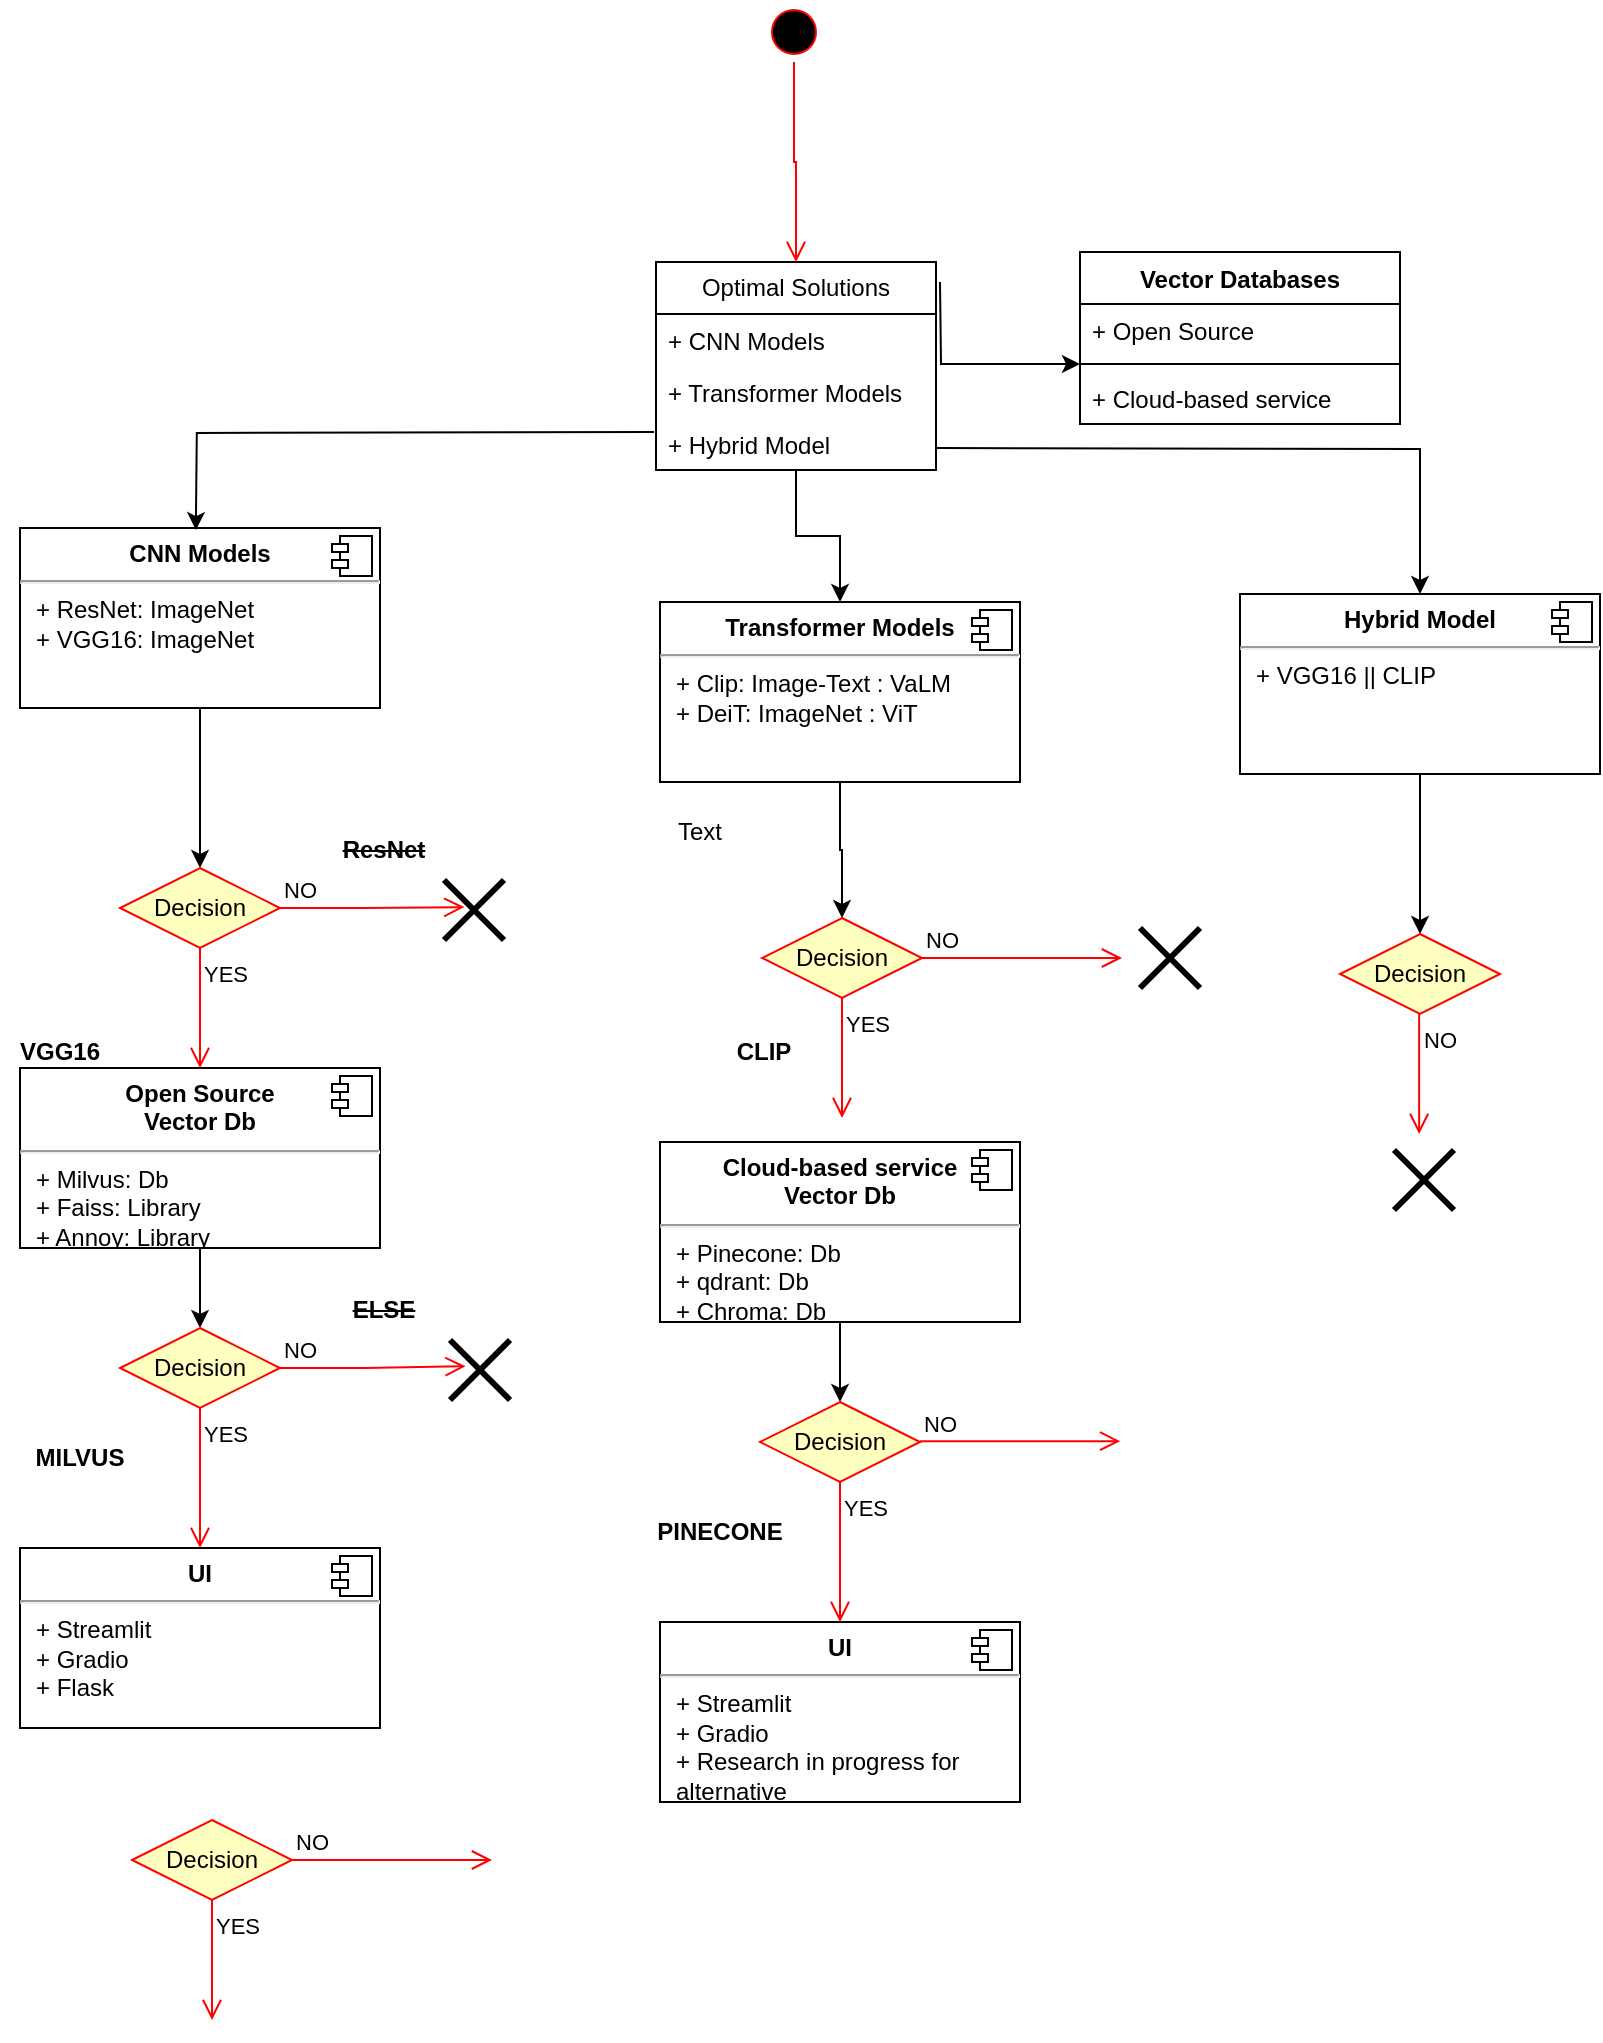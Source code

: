 <mxfile version="21.7.5" type="github">
  <diagram name="Page-1" id="BqLjTV1lZtpxf5OzmQXk">
    <mxGraphModel dx="2947" dy="631" grid="1" gridSize="10" guides="1" tooltips="1" connect="1" arrows="1" fold="1" page="1" pageScale="1" pageWidth="850" pageHeight="1100" math="0" shadow="0">
      <root>
        <mxCell id="0" />
        <mxCell id="1" parent="0" />
        <mxCell id="KuKBmV5f7Q5fJ6iNIN6v-36" style="edgeStyle=orthogonalEdgeStyle;rounded=0;orthogonalLoop=1;jettySize=auto;html=1;exitX=0.5;exitY=1;exitDx=0;exitDy=0;entryX=0.5;entryY=0;entryDx=0;entryDy=0;" edge="1" parent="1" source="KuKBmV5f7Q5fJ6iNIN6v-4" target="KuKBmV5f7Q5fJ6iNIN6v-16">
          <mxGeometry relative="1" as="geometry" />
        </mxCell>
        <mxCell id="KuKBmV5f7Q5fJ6iNIN6v-4" value="&lt;p style=&quot;margin:0px;margin-top:6px;text-align:center;&quot;&gt;&lt;b&gt;CNN Models&lt;/b&gt;&lt;br&gt;&lt;/p&gt;&lt;hr&gt;&lt;p style=&quot;margin:0px;margin-left:8px;&quot;&gt;+ ResNet: ImageNet&lt;br&gt;+ VGG16: ImageNet&lt;br&gt;&lt;/p&gt;" style="align=left;overflow=fill;html=1;dropTarget=0;whiteSpace=wrap;" vertex="1" parent="1">
          <mxGeometry x="-1670" y="313" width="180" height="90" as="geometry" />
        </mxCell>
        <mxCell id="KuKBmV5f7Q5fJ6iNIN6v-5" value="" style="shape=component;jettyWidth=8;jettyHeight=4;" vertex="1" parent="KuKBmV5f7Q5fJ6iNIN6v-4">
          <mxGeometry x="1" width="20" height="20" relative="1" as="geometry">
            <mxPoint x="-24" y="4" as="offset" />
          </mxGeometry>
        </mxCell>
        <mxCell id="KuKBmV5f7Q5fJ6iNIN6v-6" value="Decision" style="rhombus;whiteSpace=wrap;html=1;fontColor=#000000;fillColor=#ffffc0;strokeColor=#ff0000;" vertex="1" parent="1">
          <mxGeometry x="-1299" y="508" width="80" height="40" as="geometry" />
        </mxCell>
        <mxCell id="KuKBmV5f7Q5fJ6iNIN6v-7" value="NO" style="edgeStyle=orthogonalEdgeStyle;html=1;align=left;verticalAlign=bottom;endArrow=open;endSize=8;strokeColor=#ff0000;rounded=0;" edge="1" parent="1">
          <mxGeometry x="-1" relative="1" as="geometry">
            <mxPoint x="-1119" y="528" as="targetPoint" />
            <mxPoint x="-1219.087" y="528.043" as="sourcePoint" />
          </mxGeometry>
        </mxCell>
        <mxCell id="KuKBmV5f7Q5fJ6iNIN6v-8" value="&lt;div&gt;YES&lt;/div&gt;" style="edgeStyle=orthogonalEdgeStyle;html=1;align=left;verticalAlign=top;endArrow=open;endSize=8;strokeColor=#ff0000;rounded=0;" edge="1" parent="1">
          <mxGeometry x="-1" relative="1" as="geometry">
            <mxPoint x="-1259" y="608" as="targetPoint" />
            <mxPoint x="-1259" y="548" as="sourcePoint" />
          </mxGeometry>
        </mxCell>
        <mxCell id="KuKBmV5f7Q5fJ6iNIN6v-37" style="edgeStyle=orthogonalEdgeStyle;rounded=0;orthogonalLoop=1;jettySize=auto;html=1;entryX=0.5;entryY=0;entryDx=0;entryDy=0;" edge="1" parent="1" source="KuKBmV5f7Q5fJ6iNIN6v-9" target="KuKBmV5f7Q5fJ6iNIN6v-11">
          <mxGeometry relative="1" as="geometry" />
        </mxCell>
        <mxCell id="KuKBmV5f7Q5fJ6iNIN6v-9" value="&lt;p style=&quot;margin:0px;margin-top:6px;text-align:center;&quot;&gt;&lt;b&gt;Open Source&lt;br&gt;Vector Db&lt;/b&gt;&lt;br&gt;&lt;/p&gt;&lt;hr&gt;&lt;p style=&quot;margin:0px;margin-left:8px;&quot;&gt;+ Milvus: Db&lt;/p&gt;&lt;p style=&quot;margin:0px;margin-left:8px;&quot;&gt;+ Faiss: Library&lt;br&gt;+ Annoy: Library&lt;/p&gt;" style="align=left;overflow=fill;html=1;dropTarget=0;whiteSpace=wrap;" vertex="1" parent="1">
          <mxGeometry x="-1670" y="583" width="180" height="90" as="geometry" />
        </mxCell>
        <mxCell id="KuKBmV5f7Q5fJ6iNIN6v-10" value="" style="shape=component;jettyWidth=8;jettyHeight=4;" vertex="1" parent="KuKBmV5f7Q5fJ6iNIN6v-9">
          <mxGeometry x="1" width="20" height="20" relative="1" as="geometry">
            <mxPoint x="-24" y="4" as="offset" />
          </mxGeometry>
        </mxCell>
        <mxCell id="KuKBmV5f7Q5fJ6iNIN6v-11" value="Decision" style="rhombus;whiteSpace=wrap;html=1;fontColor=#000000;fillColor=#ffffc0;strokeColor=#ff0000;" vertex="1" parent="1">
          <mxGeometry x="-1620" y="713" width="80" height="40" as="geometry" />
        </mxCell>
        <mxCell id="KuKBmV5f7Q5fJ6iNIN6v-12" value="NO" style="edgeStyle=orthogonalEdgeStyle;html=1;align=left;verticalAlign=bottom;endArrow=open;endSize=8;strokeColor=#ff0000;rounded=0;entryX=0.259;entryY=0.438;entryDx=0;entryDy=0;entryPerimeter=0;" edge="1" parent="1" source="KuKBmV5f7Q5fJ6iNIN6v-11" target="KuKBmV5f7Q5fJ6iNIN6v-52">
          <mxGeometry x="-1" relative="1" as="geometry">
            <mxPoint x="-1440" y="733" as="targetPoint" />
          </mxGeometry>
        </mxCell>
        <mxCell id="KuKBmV5f7Q5fJ6iNIN6v-13" value="YES" style="edgeStyle=orthogonalEdgeStyle;html=1;align=left;verticalAlign=top;endArrow=open;endSize=8;strokeColor=#ff0000;rounded=0;entryX=0.5;entryY=0;entryDx=0;entryDy=0;" edge="1" parent="1" source="KuKBmV5f7Q5fJ6iNIN6v-11" target="KuKBmV5f7Q5fJ6iNIN6v-14">
          <mxGeometry x="-1" relative="1" as="geometry">
            <mxPoint x="-1580" y="813" as="targetPoint" />
          </mxGeometry>
        </mxCell>
        <mxCell id="KuKBmV5f7Q5fJ6iNIN6v-14" value="&lt;p style=&quot;margin:0px;margin-top:6px;text-align:center;&quot;&gt;&lt;b&gt;UI&lt;/b&gt;&lt;br&gt;&lt;/p&gt;&lt;hr&gt;&lt;p style=&quot;margin:0px;margin-left:8px;&quot;&gt;+ Streamlit&lt;/p&gt;&lt;p style=&quot;margin:0px;margin-left:8px;&quot;&gt;+ Gradio&lt;br&gt;+ Flask&lt;br&gt;&lt;/p&gt;" style="align=left;overflow=fill;html=1;dropTarget=0;whiteSpace=wrap;" vertex="1" parent="1">
          <mxGeometry x="-1670" y="823" width="180" height="90" as="geometry" />
        </mxCell>
        <mxCell id="KuKBmV5f7Q5fJ6iNIN6v-15" value="" style="shape=component;jettyWidth=8;jettyHeight=4;" vertex="1" parent="KuKBmV5f7Q5fJ6iNIN6v-14">
          <mxGeometry x="1" width="20" height="20" relative="1" as="geometry">
            <mxPoint x="-24" y="4" as="offset" />
          </mxGeometry>
        </mxCell>
        <mxCell id="KuKBmV5f7Q5fJ6iNIN6v-16" value="Decision" style="rhombus;whiteSpace=wrap;html=1;fontColor=#000000;fillColor=#ffffc0;strokeColor=#ff0000;" vertex="1" parent="1">
          <mxGeometry x="-1620" y="483" width="80" height="40" as="geometry" />
        </mxCell>
        <mxCell id="KuKBmV5f7Q5fJ6iNIN6v-17" value="NO" style="edgeStyle=orthogonalEdgeStyle;html=1;align=left;verticalAlign=bottom;endArrow=open;endSize=8;strokeColor=#ff0000;rounded=0;entryX=0.338;entryY=0.452;entryDx=0;entryDy=0;entryPerimeter=0;" edge="1" parent="1" source="KuKBmV5f7Q5fJ6iNIN6v-16" target="KuKBmV5f7Q5fJ6iNIN6v-51">
          <mxGeometry x="-1" relative="1" as="geometry">
            <mxPoint x="-1421.78" y="502.56" as="targetPoint" />
          </mxGeometry>
        </mxCell>
        <mxCell id="KuKBmV5f7Q5fJ6iNIN6v-18" value="YES" style="edgeStyle=orthogonalEdgeStyle;html=1;align=left;verticalAlign=top;endArrow=open;endSize=8;strokeColor=#ff0000;rounded=0;entryX=0.5;entryY=0;entryDx=0;entryDy=0;" edge="1" parent="1" source="KuKBmV5f7Q5fJ6iNIN6v-16" target="KuKBmV5f7Q5fJ6iNIN6v-9">
          <mxGeometry x="-1" relative="1" as="geometry">
            <mxPoint x="-1580" y="583" as="targetPoint" />
          </mxGeometry>
        </mxCell>
        <mxCell id="KuKBmV5f7Q5fJ6iNIN6v-19" value="" style="ellipse;html=1;shape=startState;fillColor=#000000;strokeColor=#ff0000;" vertex="1" parent="1">
          <mxGeometry x="-1298" y="50" width="30" height="30" as="geometry" />
        </mxCell>
        <mxCell id="KuKBmV5f7Q5fJ6iNIN6v-20" value="" style="edgeStyle=orthogonalEdgeStyle;html=1;verticalAlign=bottom;endArrow=open;endSize=8;strokeColor=#ff0000;rounded=0;entryX=0.5;entryY=0;entryDx=0;entryDy=0;" edge="1" source="KuKBmV5f7Q5fJ6iNIN6v-19" parent="1" target="KuKBmV5f7Q5fJ6iNIN6v-22">
          <mxGeometry relative="1" as="geometry">
            <mxPoint x="-1285" y="140" as="targetPoint" />
          </mxGeometry>
        </mxCell>
        <mxCell id="KuKBmV5f7Q5fJ6iNIN6v-50" style="edgeStyle=orthogonalEdgeStyle;rounded=0;orthogonalLoop=1;jettySize=auto;html=1;" edge="1" parent="1" source="KuKBmV5f7Q5fJ6iNIN6v-22" target="KuKBmV5f7Q5fJ6iNIN6v-39">
          <mxGeometry relative="1" as="geometry" />
        </mxCell>
        <mxCell id="KuKBmV5f7Q5fJ6iNIN6v-22" value="Optimal Solutions" style="swimlane;fontStyle=0;childLayout=stackLayout;horizontal=1;startSize=26;fillColor=none;horizontalStack=0;resizeParent=1;resizeParentMax=0;resizeLast=0;collapsible=1;marginBottom=0;whiteSpace=wrap;html=1;" vertex="1" parent="1">
          <mxGeometry x="-1352" y="180" width="140" height="104" as="geometry" />
        </mxCell>
        <mxCell id="KuKBmV5f7Q5fJ6iNIN6v-23" value="&lt;div&gt;+ CNN Models&lt;/div&gt;&lt;div&gt;&lt;br&gt;&lt;/div&gt;&lt;div&gt;&lt;br&gt;&lt;/div&gt;&lt;div&gt;&lt;br&gt;&lt;/div&gt;" style="text;strokeColor=none;fillColor=none;align=left;verticalAlign=top;spacingLeft=4;spacingRight=4;overflow=hidden;rotatable=0;points=[[0,0.5],[1,0.5]];portConstraint=eastwest;whiteSpace=wrap;html=1;" vertex="1" parent="KuKBmV5f7Q5fJ6iNIN6v-22">
          <mxGeometry y="26" width="140" height="26" as="geometry" />
        </mxCell>
        <mxCell id="KuKBmV5f7Q5fJ6iNIN6v-24" value="+ Transformer Models" style="text;strokeColor=none;fillColor=none;align=left;verticalAlign=top;spacingLeft=4;spacingRight=4;overflow=hidden;rotatable=0;points=[[0,0.5],[1,0.5]];portConstraint=eastwest;whiteSpace=wrap;html=1;" vertex="1" parent="KuKBmV5f7Q5fJ6iNIN6v-22">
          <mxGeometry y="52" width="140" height="26" as="geometry" />
        </mxCell>
        <mxCell id="KuKBmV5f7Q5fJ6iNIN6v-25" value="+ Hybrid Model" style="text;strokeColor=none;fillColor=none;align=left;verticalAlign=top;spacingLeft=4;spacingRight=4;overflow=hidden;rotatable=0;points=[[0,0.5],[1,0.5]];portConstraint=eastwest;whiteSpace=wrap;html=1;" vertex="1" parent="KuKBmV5f7Q5fJ6iNIN6v-22">
          <mxGeometry y="78" width="140" height="26" as="geometry" />
        </mxCell>
        <mxCell id="KuKBmV5f7Q5fJ6iNIN6v-30" value="Vector Databases" style="swimlane;fontStyle=1;align=center;verticalAlign=top;childLayout=stackLayout;horizontal=1;startSize=26;horizontalStack=0;resizeParent=1;resizeParentMax=0;resizeLast=0;collapsible=1;marginBottom=0;whiteSpace=wrap;html=1;" vertex="1" parent="1">
          <mxGeometry x="-1140" y="175" width="160" height="86" as="geometry" />
        </mxCell>
        <mxCell id="KuKBmV5f7Q5fJ6iNIN6v-31" value="+ Open Source" style="text;strokeColor=none;fillColor=none;align=left;verticalAlign=top;spacingLeft=4;spacingRight=4;overflow=hidden;rotatable=0;points=[[0,0.5],[1,0.5]];portConstraint=eastwest;whiteSpace=wrap;html=1;" vertex="1" parent="KuKBmV5f7Q5fJ6iNIN6v-30">
          <mxGeometry y="26" width="160" height="26" as="geometry" />
        </mxCell>
        <mxCell id="KuKBmV5f7Q5fJ6iNIN6v-32" value="" style="line;strokeWidth=1;fillColor=none;align=left;verticalAlign=middle;spacingTop=-1;spacingLeft=3;spacingRight=3;rotatable=0;labelPosition=right;points=[];portConstraint=eastwest;strokeColor=inherit;" vertex="1" parent="KuKBmV5f7Q5fJ6iNIN6v-30">
          <mxGeometry y="52" width="160" height="8" as="geometry" />
        </mxCell>
        <mxCell id="KuKBmV5f7Q5fJ6iNIN6v-33" value="&lt;div&gt;+ Cloud-based service&lt;div&gt;&lt;br&gt;&lt;br&gt;&lt;/div&gt;&lt;/div&gt;&lt;div&gt;&lt;br&gt;&lt;/div&gt;" style="text;strokeColor=none;fillColor=none;align=left;verticalAlign=top;spacingLeft=4;spacingRight=4;overflow=hidden;rotatable=0;points=[[0,0.5],[1,0.5]];portConstraint=eastwest;whiteSpace=wrap;html=1;" vertex="1" parent="KuKBmV5f7Q5fJ6iNIN6v-30">
          <mxGeometry y="60" width="160" height="26" as="geometry" />
        </mxCell>
        <mxCell id="KuKBmV5f7Q5fJ6iNIN6v-34" style="edgeStyle=orthogonalEdgeStyle;rounded=0;orthogonalLoop=1;jettySize=auto;html=1;entryX=0;entryY=1.154;entryDx=0;entryDy=0;entryPerimeter=0;" edge="1" parent="1" target="KuKBmV5f7Q5fJ6iNIN6v-31">
          <mxGeometry relative="1" as="geometry">
            <mxPoint x="-1210" y="190" as="sourcePoint" />
          </mxGeometry>
        </mxCell>
        <mxCell id="KuKBmV5f7Q5fJ6iNIN6v-35" style="edgeStyle=orthogonalEdgeStyle;rounded=0;orthogonalLoop=1;jettySize=auto;html=1;exitX=0;exitY=0.5;exitDx=0;exitDy=0;entryX=0.494;entryY=0.078;entryDx=0;entryDy=0;entryPerimeter=0;" edge="1" parent="1">
          <mxGeometry relative="1" as="geometry">
            <mxPoint x="-1353" y="265" as="sourcePoint" />
            <mxPoint x="-1582.08" y="314.02" as="targetPoint" />
          </mxGeometry>
        </mxCell>
        <mxCell id="KuKBmV5f7Q5fJ6iNIN6v-38" style="edgeStyle=orthogonalEdgeStyle;rounded=0;orthogonalLoop=1;jettySize=auto;html=1;exitX=0.5;exitY=1;exitDx=0;exitDy=0;entryX=0.5;entryY=0;entryDx=0;entryDy=0;" edge="1" parent="1" source="KuKBmV5f7Q5fJ6iNIN6v-39" target="KuKBmV5f7Q5fJ6iNIN6v-6">
          <mxGeometry relative="1" as="geometry">
            <mxPoint x="-1260" y="520" as="targetPoint" />
          </mxGeometry>
        </mxCell>
        <mxCell id="KuKBmV5f7Q5fJ6iNIN6v-39" value="&lt;p style=&quot;margin:0px;margin-top:6px;text-align:center;&quot;&gt;&lt;b&gt;Transformer Models&lt;/b&gt;&lt;br&gt;&lt;/p&gt;&lt;hr&gt;&lt;p style=&quot;margin:0px;margin-left:8px;&quot;&gt;+ Clip: Image-Text : VaLM&lt;br&gt;+ DeiT: ImageNet : ViT&lt;br&gt;&lt;/p&gt;" style="align=left;overflow=fill;html=1;dropTarget=0;whiteSpace=wrap;" vertex="1" parent="1">
          <mxGeometry x="-1350" y="350" width="180" height="90" as="geometry" />
        </mxCell>
        <mxCell id="KuKBmV5f7Q5fJ6iNIN6v-40" value="" style="shape=component;jettyWidth=8;jettyHeight=4;" vertex="1" parent="KuKBmV5f7Q5fJ6iNIN6v-39">
          <mxGeometry x="1" width="20" height="20" relative="1" as="geometry">
            <mxPoint x="-24" y="4" as="offset" />
          </mxGeometry>
        </mxCell>
        <mxCell id="KuKBmV5f7Q5fJ6iNIN6v-41" style="edgeStyle=orthogonalEdgeStyle;rounded=0;orthogonalLoop=1;jettySize=auto;html=1;entryX=0.5;entryY=0;entryDx=0;entryDy=0;" edge="1" parent="1" source="KuKBmV5f7Q5fJ6iNIN6v-42" target="KuKBmV5f7Q5fJ6iNIN6v-44">
          <mxGeometry relative="1" as="geometry" />
        </mxCell>
        <mxCell id="KuKBmV5f7Q5fJ6iNIN6v-42" value="&lt;p style=&quot;margin:0px;margin-top:6px;text-align:center;&quot;&gt;&lt;b&gt;Cloud-based service&lt;br&gt;Vector Db&lt;/b&gt;&lt;br&gt;&lt;/p&gt;&lt;hr&gt;&lt;p style=&quot;margin:0px;margin-left:8px;&quot;&gt;+ Pinecone: Db&lt;/p&gt;&lt;p style=&quot;margin:0px;margin-left:8px;&quot;&gt;+ qdrant: Db&lt;br&gt;+ Chroma: Db&lt;/p&gt;&lt;p style=&quot;margin:0px;margin-left:8px;&quot;&gt;&lt;br&gt;&lt;/p&gt;" style="align=left;overflow=fill;html=1;dropTarget=0;whiteSpace=wrap;" vertex="1" parent="1">
          <mxGeometry x="-1350" y="620" width="180" height="90" as="geometry" />
        </mxCell>
        <mxCell id="KuKBmV5f7Q5fJ6iNIN6v-43" value="" style="shape=component;jettyWidth=8;jettyHeight=4;" vertex="1" parent="KuKBmV5f7Q5fJ6iNIN6v-42">
          <mxGeometry x="1" width="20" height="20" relative="1" as="geometry">
            <mxPoint x="-24" y="4" as="offset" />
          </mxGeometry>
        </mxCell>
        <mxCell id="KuKBmV5f7Q5fJ6iNIN6v-44" value="Decision" style="rhombus;whiteSpace=wrap;html=1;fontColor=#000000;fillColor=#ffffc0;strokeColor=#ff0000;" vertex="1" parent="1">
          <mxGeometry x="-1300" y="750" width="80" height="40" as="geometry" />
        </mxCell>
        <mxCell id="KuKBmV5f7Q5fJ6iNIN6v-45" value="&lt;div&gt;YES&lt;/div&gt;" style="edgeStyle=orthogonalEdgeStyle;html=1;align=left;verticalAlign=top;endArrow=open;endSize=8;strokeColor=#ff0000;rounded=0;entryX=0.5;entryY=0;entryDx=0;entryDy=0;" edge="1" parent="1" source="KuKBmV5f7Q5fJ6iNIN6v-44" target="KuKBmV5f7Q5fJ6iNIN6v-46">
          <mxGeometry x="-1" relative="1" as="geometry">
            <mxPoint x="-1260" y="850" as="targetPoint" />
          </mxGeometry>
        </mxCell>
        <mxCell id="KuKBmV5f7Q5fJ6iNIN6v-46" value="&lt;p style=&quot;margin:0px;margin-top:6px;text-align:center;&quot;&gt;&lt;b&gt;UI&lt;/b&gt;&lt;br&gt;&lt;/p&gt;&lt;hr&gt;&lt;p style=&quot;margin:0px;margin-left:8px;&quot;&gt;+ Streamlit&lt;/p&gt;&lt;p style=&quot;margin:0px;margin-left:8px;&quot;&gt;+ Gradio&lt;br&gt;+ Research in progress for alternative&lt;br&gt;&lt;/p&gt;" style="align=left;overflow=fill;html=1;dropTarget=0;whiteSpace=wrap;" vertex="1" parent="1">
          <mxGeometry x="-1350" y="860" width="180" height="90" as="geometry" />
        </mxCell>
        <mxCell id="KuKBmV5f7Q5fJ6iNIN6v-47" value="" style="shape=component;jettyWidth=8;jettyHeight=4;" vertex="1" parent="KuKBmV5f7Q5fJ6iNIN6v-46">
          <mxGeometry x="1" width="20" height="20" relative="1" as="geometry">
            <mxPoint x="-24" y="4" as="offset" />
          </mxGeometry>
        </mxCell>
        <mxCell id="KuKBmV5f7Q5fJ6iNIN6v-51" value="" style="shape=umlDestroy;whiteSpace=wrap;html=1;strokeWidth=3;targetShapes=umlLifeline;" vertex="1" parent="1">
          <mxGeometry x="-1458" y="489" width="30" height="30" as="geometry" />
        </mxCell>
        <mxCell id="KuKBmV5f7Q5fJ6iNIN6v-52" value="" style="shape=umlDestroy;whiteSpace=wrap;html=1;strokeWidth=3;targetShapes=umlLifeline;" vertex="1" parent="1">
          <mxGeometry x="-1455" y="719" width="30" height="30" as="geometry" />
        </mxCell>
        <mxCell id="KuKBmV5f7Q5fJ6iNIN6v-53" value="" style="shape=umlDestroy;whiteSpace=wrap;html=1;strokeWidth=3;targetShapes=umlLifeline;" vertex="1" parent="1">
          <mxGeometry x="-1110" y="513" width="30" height="30" as="geometry" />
        </mxCell>
        <mxCell id="KuKBmV5f7Q5fJ6iNIN6v-54" value="NO" style="edgeStyle=orthogonalEdgeStyle;html=1;align=left;verticalAlign=bottom;endArrow=open;endSize=8;strokeColor=#ff0000;rounded=0;" edge="1" parent="1">
          <mxGeometry x="-1" relative="1" as="geometry">
            <mxPoint x="-1119.91" y="769.57" as="targetPoint" />
            <mxPoint x="-1219.997" y="769.613" as="sourcePoint" />
          </mxGeometry>
        </mxCell>
        <mxCell id="KuKBmV5f7Q5fJ6iNIN6v-55" style="edgeStyle=orthogonalEdgeStyle;rounded=0;orthogonalLoop=1;jettySize=auto;html=1;exitX=0.5;exitY=1;exitDx=0;exitDy=0;entryX=0.5;entryY=0;entryDx=0;entryDy=0;" edge="1" parent="1" source="KuKBmV5f7Q5fJ6iNIN6v-56" target="KuKBmV5f7Q5fJ6iNIN6v-58">
          <mxGeometry relative="1" as="geometry" />
        </mxCell>
        <mxCell id="KuKBmV5f7Q5fJ6iNIN6v-56" value="&lt;p style=&quot;margin:0px;margin-top:6px;text-align:center;&quot;&gt;&lt;b&gt;Hybrid Model&lt;/b&gt;&lt;br&gt;&lt;/p&gt;&lt;hr&gt;&lt;p style=&quot;margin:0px;margin-left:8px;&quot;&gt;+ VGG16 || CLIP&lt;br&gt;&lt;/p&gt;" style="align=left;overflow=fill;html=1;dropTarget=0;whiteSpace=wrap;" vertex="1" parent="1">
          <mxGeometry x="-1060" y="346" width="180" height="90" as="geometry" />
        </mxCell>
        <mxCell id="KuKBmV5f7Q5fJ6iNIN6v-57" value="" style="shape=component;jettyWidth=8;jettyHeight=4;" vertex="1" parent="KuKBmV5f7Q5fJ6iNIN6v-56">
          <mxGeometry x="1" width="20" height="20" relative="1" as="geometry">
            <mxPoint x="-24" y="4" as="offset" />
          </mxGeometry>
        </mxCell>
        <mxCell id="KuKBmV5f7Q5fJ6iNIN6v-58" value="Decision" style="rhombus;whiteSpace=wrap;html=1;fontColor=#000000;fillColor=#ffffc0;strokeColor=#ff0000;" vertex="1" parent="1">
          <mxGeometry x="-1010" y="516" width="80" height="40" as="geometry" />
        </mxCell>
        <mxCell id="KuKBmV5f7Q5fJ6iNIN6v-60" value="" style="shape=umlDestroy;whiteSpace=wrap;html=1;strokeWidth=3;targetShapes=umlLifeline;" vertex="1" parent="1">
          <mxGeometry x="-983" y="624" width="30" height="30" as="geometry" />
        </mxCell>
        <mxCell id="KuKBmV5f7Q5fJ6iNIN6v-61" style="edgeStyle=orthogonalEdgeStyle;rounded=0;orthogonalLoop=1;jettySize=auto;html=1;entryX=0.5;entryY=0;entryDx=0;entryDy=0;" edge="1" parent="1" target="KuKBmV5f7Q5fJ6iNIN6v-56">
          <mxGeometry relative="1" as="geometry">
            <mxPoint x="-1212" y="273" as="sourcePoint" />
            <mxPoint x="-970" y="348" as="targetPoint" />
          </mxGeometry>
        </mxCell>
        <mxCell id="KuKBmV5f7Q5fJ6iNIN6v-62" value="&lt;div&gt;NO&lt;/div&gt;" style="edgeStyle=orthogonalEdgeStyle;html=1;align=left;verticalAlign=top;endArrow=open;endSize=8;strokeColor=#ff0000;rounded=0;" edge="1" parent="1">
          <mxGeometry x="-1" relative="1" as="geometry">
            <mxPoint x="-970.43" y="616" as="targetPoint" />
            <mxPoint x="-970.43" y="556" as="sourcePoint" />
          </mxGeometry>
        </mxCell>
        <mxCell id="KuKBmV5f7Q5fJ6iNIN6v-64" value="Text" style="text;html=1;strokeColor=none;fillColor=none;align=center;verticalAlign=middle;whiteSpace=wrap;rounded=0;" vertex="1" parent="1">
          <mxGeometry x="-1360" y="450" width="60" height="30" as="geometry" />
        </mxCell>
        <mxCell id="KuKBmV5f7Q5fJ6iNIN6v-65" value="&lt;b&gt;VGG16&lt;/b&gt;" style="text;html=1;strokeColor=none;fillColor=none;align=center;verticalAlign=middle;whiteSpace=wrap;rounded=0;" vertex="1" parent="1">
          <mxGeometry x="-1680" y="560" width="60" height="30" as="geometry" />
        </mxCell>
        <mxCell id="KuKBmV5f7Q5fJ6iNIN6v-66" value="&lt;strike&gt;&lt;b&gt;ResNet&lt;/b&gt;&lt;/strike&gt;" style="text;html=1;strokeColor=none;fillColor=none;align=center;verticalAlign=middle;whiteSpace=wrap;rounded=0;" vertex="1" parent="1">
          <mxGeometry x="-1518" y="459" width="60" height="30" as="geometry" />
        </mxCell>
        <mxCell id="KuKBmV5f7Q5fJ6iNIN6v-67" value="&lt;b&gt;MILVUS&lt;/b&gt;" style="text;html=1;strokeColor=none;fillColor=none;align=center;verticalAlign=middle;whiteSpace=wrap;rounded=0;" vertex="1" parent="1">
          <mxGeometry x="-1670" y="763" width="60" height="30" as="geometry" />
        </mxCell>
        <mxCell id="KuKBmV5f7Q5fJ6iNIN6v-68" value="&lt;strike&gt;&lt;b&gt;ELSE&lt;/b&gt;&lt;/strike&gt;" style="text;html=1;strokeColor=none;fillColor=none;align=center;verticalAlign=middle;whiteSpace=wrap;rounded=0;" vertex="1" parent="1">
          <mxGeometry x="-1518" y="689" width="60" height="30" as="geometry" />
        </mxCell>
        <mxCell id="KuKBmV5f7Q5fJ6iNIN6v-69" value="&lt;b&gt;CLIP&lt;/b&gt;" style="text;html=1;strokeColor=none;fillColor=none;align=center;verticalAlign=middle;whiteSpace=wrap;rounded=0;" vertex="1" parent="1">
          <mxGeometry x="-1328" y="560" width="60" height="30" as="geometry" />
        </mxCell>
        <mxCell id="KuKBmV5f7Q5fJ6iNIN6v-70" value="&lt;div&gt;&lt;b&gt;PINECONE&lt;/b&gt;&lt;/div&gt;" style="text;html=1;strokeColor=none;fillColor=none;align=center;verticalAlign=middle;whiteSpace=wrap;rounded=0;" vertex="1" parent="1">
          <mxGeometry x="-1350" y="800" width="60" height="30" as="geometry" />
        </mxCell>
        <mxCell id="KuKBmV5f7Q5fJ6iNIN6v-71" value="&lt;div&gt;Decision&lt;/div&gt;" style="rhombus;whiteSpace=wrap;html=1;fontColor=#000000;fillColor=#ffffc0;strokeColor=#ff0000;" vertex="1" parent="1">
          <mxGeometry x="-1614" y="959" width="80" height="40" as="geometry" />
        </mxCell>
        <mxCell id="KuKBmV5f7Q5fJ6iNIN6v-72" value="NO" style="edgeStyle=orthogonalEdgeStyle;html=1;align=left;verticalAlign=bottom;endArrow=open;endSize=8;strokeColor=#ff0000;rounded=0;" edge="1" source="KuKBmV5f7Q5fJ6iNIN6v-71" parent="1">
          <mxGeometry x="-1" relative="1" as="geometry">
            <mxPoint x="-1434" y="979" as="targetPoint" />
          </mxGeometry>
        </mxCell>
        <mxCell id="KuKBmV5f7Q5fJ6iNIN6v-73" value="&lt;div&gt;YES&lt;/div&gt;" style="edgeStyle=orthogonalEdgeStyle;html=1;align=left;verticalAlign=top;endArrow=open;endSize=8;strokeColor=#ff0000;rounded=0;" edge="1" source="KuKBmV5f7Q5fJ6iNIN6v-71" parent="1">
          <mxGeometry x="-1" relative="1" as="geometry">
            <mxPoint x="-1574" y="1059" as="targetPoint" />
          </mxGeometry>
        </mxCell>
      </root>
    </mxGraphModel>
  </diagram>
</mxfile>
